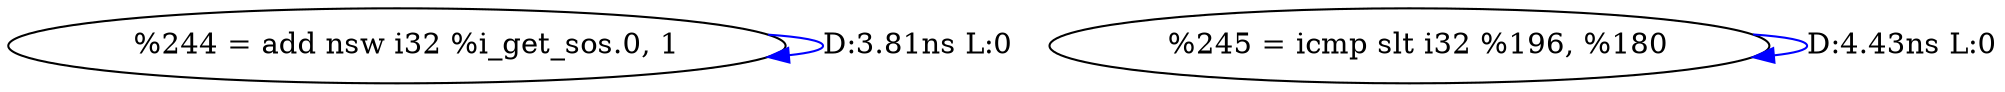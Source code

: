 digraph {
Node0x411e330[label="  %244 = add nsw i32 %i_get_sos.0, 1"];
Node0x411e330 -> Node0x411e330[label="D:3.81ns L:0",color=blue];
Node0x411e470[label="  %245 = icmp slt i32 %196, %180"];
Node0x411e470 -> Node0x411e470[label="D:4.43ns L:0",color=blue];
}
